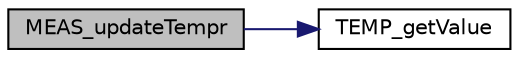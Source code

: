 digraph "MEAS_updateTempr"
{
 // LATEX_PDF_SIZE
  edge [fontname="Helvetica",fontsize="10",labelfontname="Helvetica",labelfontsize="10"];
  node [fontname="Helvetica",fontsize="10",shape=record];
  rankdir="LR";
  Node1 [label="MEAS_updateTempr",height=0.2,width=0.4,color="black", fillcolor="grey75", style="filled", fontcolor="black",tooltip=" "];
  Node1 -> Node2 [color="midnightblue",fontsize="10",style="solid"];
  Node2 [label="TEMP_getValue",height=0.2,width=0.4,color="black", fillcolor="white", style="filled",URL="$temp_8c.html#a4d2e044b02a8abfa5af7c25477dec7e6",tooltip=" "];
}

